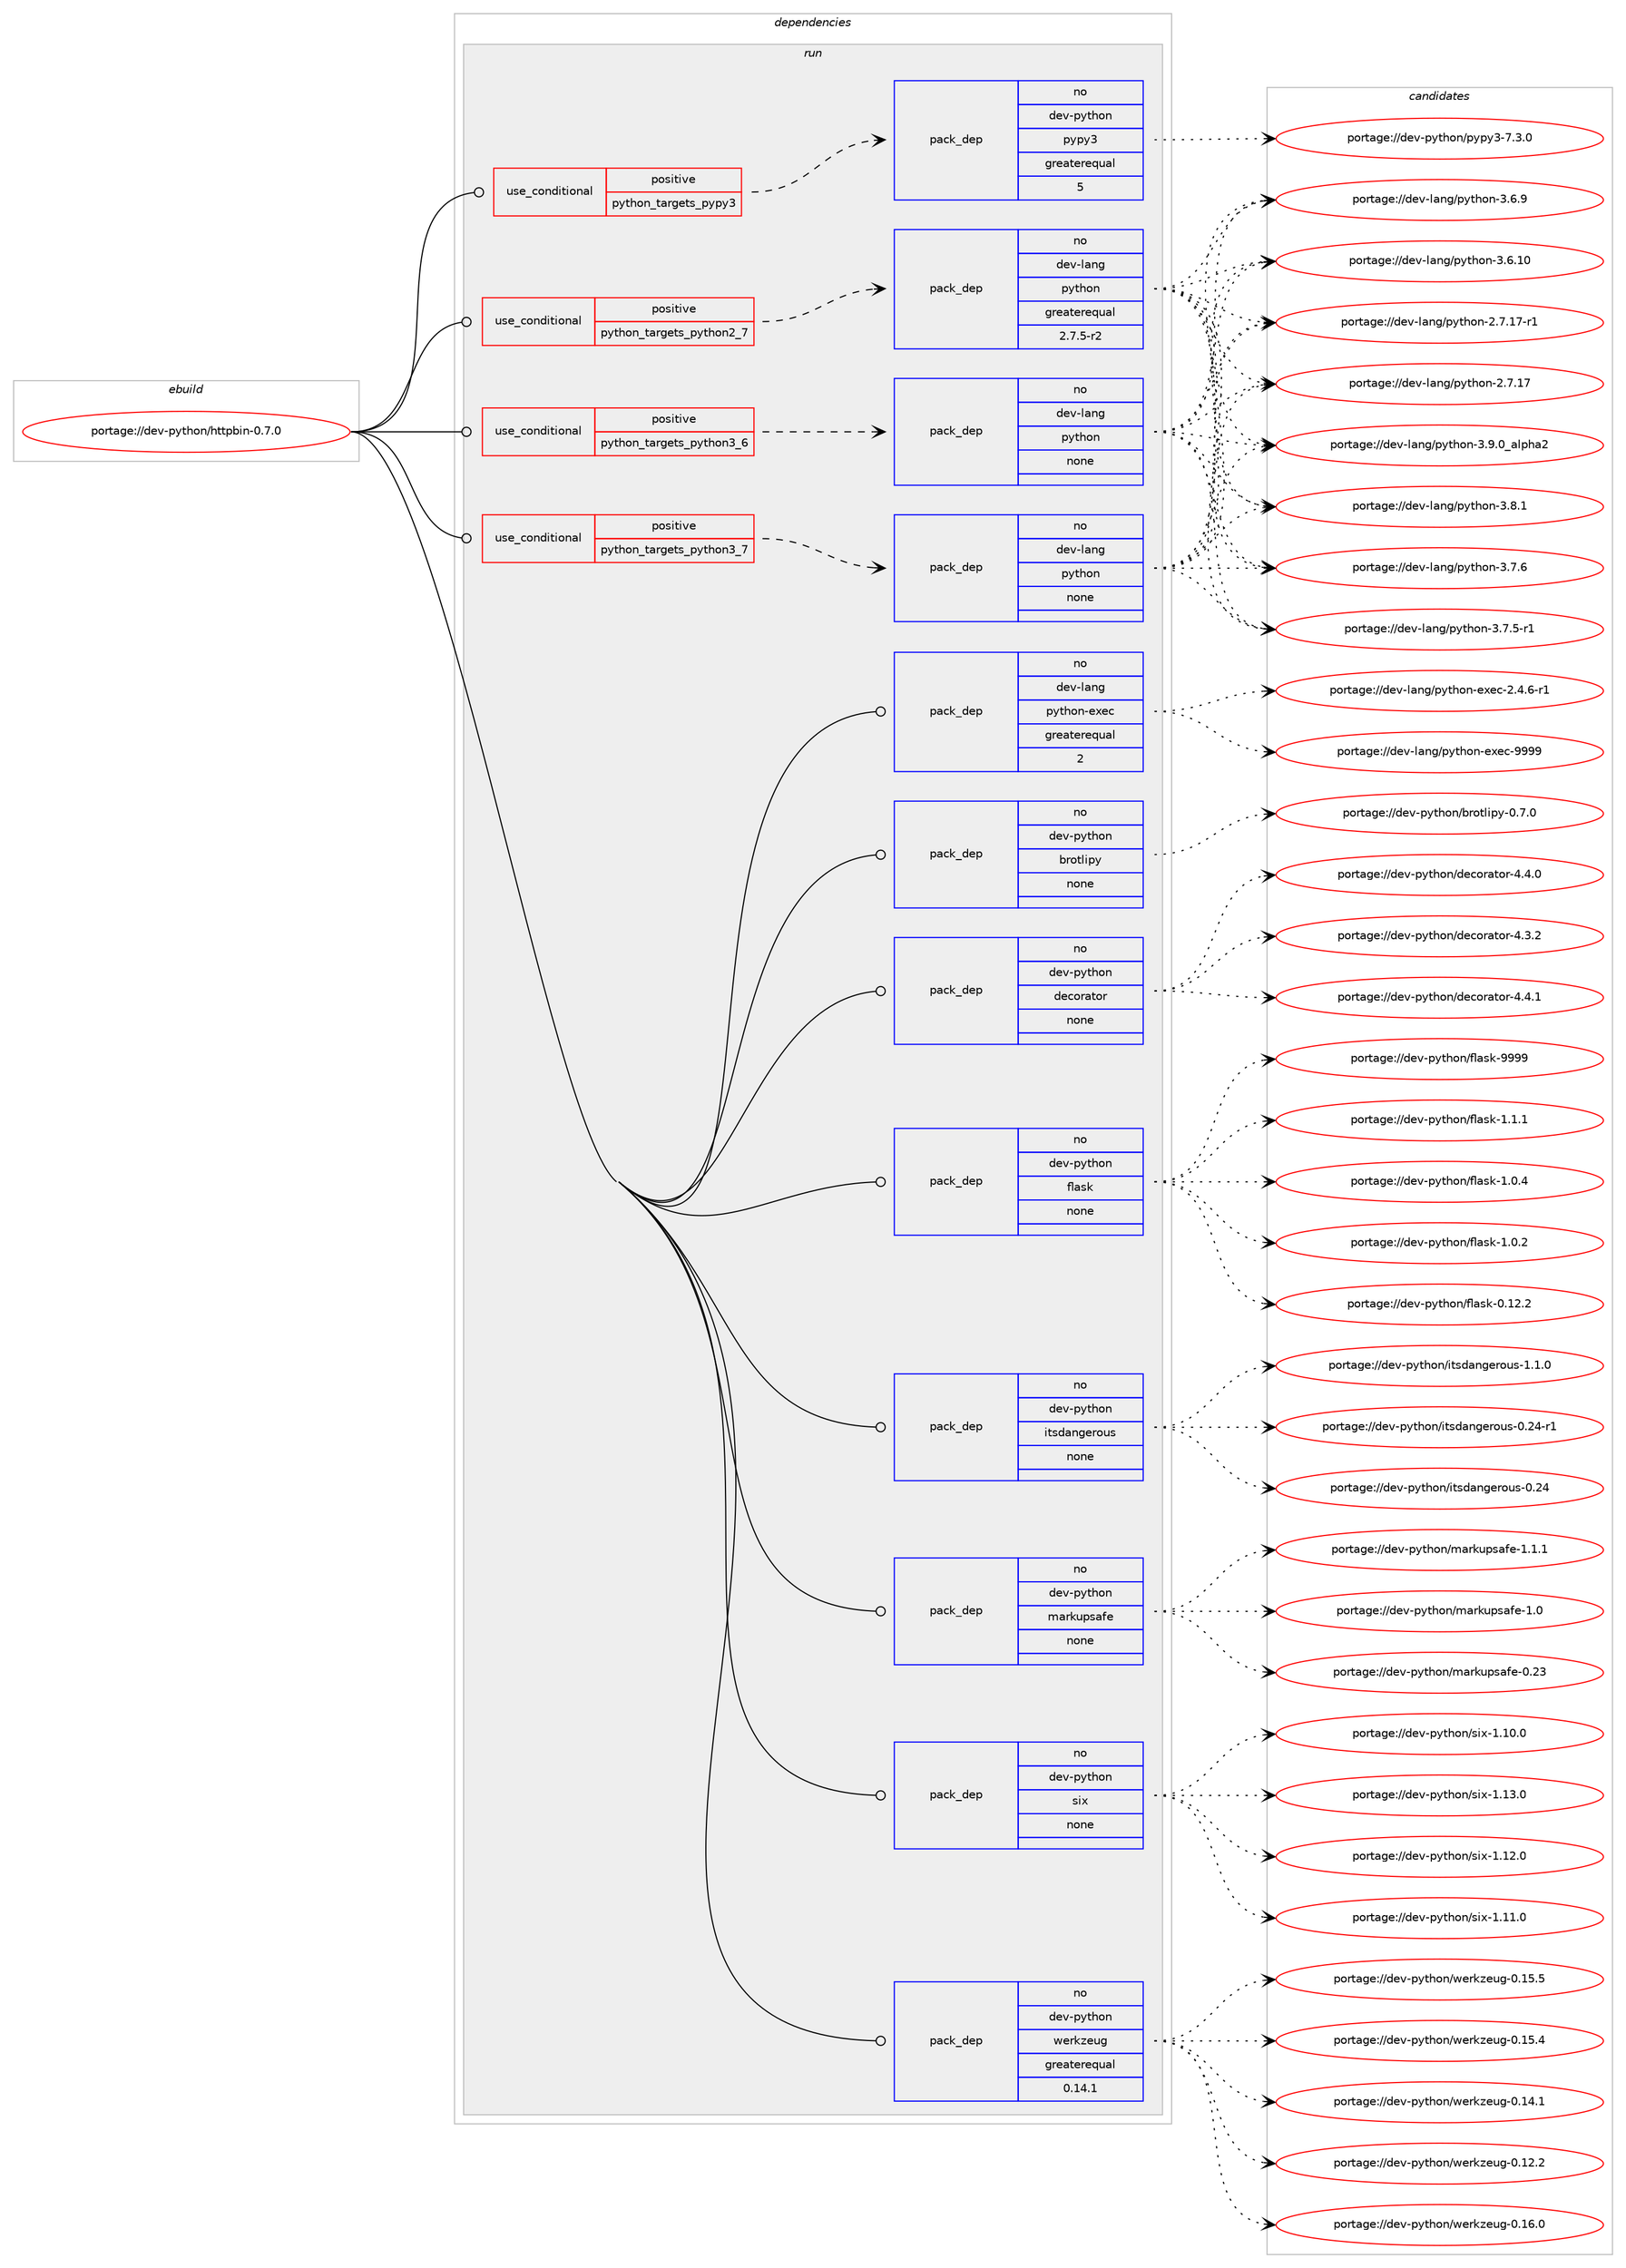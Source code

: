 digraph prolog {

# *************
# Graph options
# *************

newrank=true;
concentrate=true;
compound=true;
graph [rankdir=LR,fontname=Helvetica,fontsize=10,ranksep=1.5];#, ranksep=2.5, nodesep=0.2];
edge  [arrowhead=vee];
node  [fontname=Helvetica,fontsize=10];

# **********
# The ebuild
# **********

subgraph cluster_leftcol {
color=gray;
label=<<i>ebuild</i>>;
id [label="portage://dev-python/httpbin-0.7.0", color=red, width=4, href="../dev-python/httpbin-0.7.0.svg"];
}

# ****************
# The dependencies
# ****************

subgraph cluster_midcol {
color=gray;
label=<<i>dependencies</i>>;
subgraph cluster_compile {
fillcolor="#eeeeee";
style=filled;
label=<<i>compile</i>>;
}
subgraph cluster_compileandrun {
fillcolor="#eeeeee";
style=filled;
label=<<i>compile and run</i>>;
}
subgraph cluster_run {
fillcolor="#eeeeee";
style=filled;
label=<<i>run</i>>;
subgraph cond114830 {
dependency456679 [label=<<TABLE BORDER="0" CELLBORDER="1" CELLSPACING="0" CELLPADDING="4"><TR><TD ROWSPAN="3" CELLPADDING="10">use_conditional</TD></TR><TR><TD>positive</TD></TR><TR><TD>python_targets_pypy3</TD></TR></TABLE>>, shape=none, color=red];
subgraph pack336866 {
dependency456680 [label=<<TABLE BORDER="0" CELLBORDER="1" CELLSPACING="0" CELLPADDING="4" WIDTH="220"><TR><TD ROWSPAN="6" CELLPADDING="30">pack_dep</TD></TR><TR><TD WIDTH="110">no</TD></TR><TR><TD>dev-python</TD></TR><TR><TD>pypy3</TD></TR><TR><TD>greaterequal</TD></TR><TR><TD>5</TD></TR></TABLE>>, shape=none, color=blue];
}
dependency456679:e -> dependency456680:w [weight=20,style="dashed",arrowhead="vee"];
}
id:e -> dependency456679:w [weight=20,style="solid",arrowhead="odot"];
subgraph cond114831 {
dependency456681 [label=<<TABLE BORDER="0" CELLBORDER="1" CELLSPACING="0" CELLPADDING="4"><TR><TD ROWSPAN="3" CELLPADDING="10">use_conditional</TD></TR><TR><TD>positive</TD></TR><TR><TD>python_targets_python2_7</TD></TR></TABLE>>, shape=none, color=red];
subgraph pack336867 {
dependency456682 [label=<<TABLE BORDER="0" CELLBORDER="1" CELLSPACING="0" CELLPADDING="4" WIDTH="220"><TR><TD ROWSPAN="6" CELLPADDING="30">pack_dep</TD></TR><TR><TD WIDTH="110">no</TD></TR><TR><TD>dev-lang</TD></TR><TR><TD>python</TD></TR><TR><TD>greaterequal</TD></TR><TR><TD>2.7.5-r2</TD></TR></TABLE>>, shape=none, color=blue];
}
dependency456681:e -> dependency456682:w [weight=20,style="dashed",arrowhead="vee"];
}
id:e -> dependency456681:w [weight=20,style="solid",arrowhead="odot"];
subgraph cond114832 {
dependency456683 [label=<<TABLE BORDER="0" CELLBORDER="1" CELLSPACING="0" CELLPADDING="4"><TR><TD ROWSPAN="3" CELLPADDING="10">use_conditional</TD></TR><TR><TD>positive</TD></TR><TR><TD>python_targets_python3_6</TD></TR></TABLE>>, shape=none, color=red];
subgraph pack336868 {
dependency456684 [label=<<TABLE BORDER="0" CELLBORDER="1" CELLSPACING="0" CELLPADDING="4" WIDTH="220"><TR><TD ROWSPAN="6" CELLPADDING="30">pack_dep</TD></TR><TR><TD WIDTH="110">no</TD></TR><TR><TD>dev-lang</TD></TR><TR><TD>python</TD></TR><TR><TD>none</TD></TR><TR><TD></TD></TR></TABLE>>, shape=none, color=blue];
}
dependency456683:e -> dependency456684:w [weight=20,style="dashed",arrowhead="vee"];
}
id:e -> dependency456683:w [weight=20,style="solid",arrowhead="odot"];
subgraph cond114833 {
dependency456685 [label=<<TABLE BORDER="0" CELLBORDER="1" CELLSPACING="0" CELLPADDING="4"><TR><TD ROWSPAN="3" CELLPADDING="10">use_conditional</TD></TR><TR><TD>positive</TD></TR><TR><TD>python_targets_python3_7</TD></TR></TABLE>>, shape=none, color=red];
subgraph pack336869 {
dependency456686 [label=<<TABLE BORDER="0" CELLBORDER="1" CELLSPACING="0" CELLPADDING="4" WIDTH="220"><TR><TD ROWSPAN="6" CELLPADDING="30">pack_dep</TD></TR><TR><TD WIDTH="110">no</TD></TR><TR><TD>dev-lang</TD></TR><TR><TD>python</TD></TR><TR><TD>none</TD></TR><TR><TD></TD></TR></TABLE>>, shape=none, color=blue];
}
dependency456685:e -> dependency456686:w [weight=20,style="dashed",arrowhead="vee"];
}
id:e -> dependency456685:w [weight=20,style="solid",arrowhead="odot"];
subgraph pack336870 {
dependency456687 [label=<<TABLE BORDER="0" CELLBORDER="1" CELLSPACING="0" CELLPADDING="4" WIDTH="220"><TR><TD ROWSPAN="6" CELLPADDING="30">pack_dep</TD></TR><TR><TD WIDTH="110">no</TD></TR><TR><TD>dev-lang</TD></TR><TR><TD>python-exec</TD></TR><TR><TD>greaterequal</TD></TR><TR><TD>2</TD></TR></TABLE>>, shape=none, color=blue];
}
id:e -> dependency456687:w [weight=20,style="solid",arrowhead="odot"];
subgraph pack336871 {
dependency456688 [label=<<TABLE BORDER="0" CELLBORDER="1" CELLSPACING="0" CELLPADDING="4" WIDTH="220"><TR><TD ROWSPAN="6" CELLPADDING="30">pack_dep</TD></TR><TR><TD WIDTH="110">no</TD></TR><TR><TD>dev-python</TD></TR><TR><TD>brotlipy</TD></TR><TR><TD>none</TD></TR><TR><TD></TD></TR></TABLE>>, shape=none, color=blue];
}
id:e -> dependency456688:w [weight=20,style="solid",arrowhead="odot"];
subgraph pack336872 {
dependency456689 [label=<<TABLE BORDER="0" CELLBORDER="1" CELLSPACING="0" CELLPADDING="4" WIDTH="220"><TR><TD ROWSPAN="6" CELLPADDING="30">pack_dep</TD></TR><TR><TD WIDTH="110">no</TD></TR><TR><TD>dev-python</TD></TR><TR><TD>decorator</TD></TR><TR><TD>none</TD></TR><TR><TD></TD></TR></TABLE>>, shape=none, color=blue];
}
id:e -> dependency456689:w [weight=20,style="solid",arrowhead="odot"];
subgraph pack336873 {
dependency456690 [label=<<TABLE BORDER="0" CELLBORDER="1" CELLSPACING="0" CELLPADDING="4" WIDTH="220"><TR><TD ROWSPAN="6" CELLPADDING="30">pack_dep</TD></TR><TR><TD WIDTH="110">no</TD></TR><TR><TD>dev-python</TD></TR><TR><TD>flask</TD></TR><TR><TD>none</TD></TR><TR><TD></TD></TR></TABLE>>, shape=none, color=blue];
}
id:e -> dependency456690:w [weight=20,style="solid",arrowhead="odot"];
subgraph pack336874 {
dependency456691 [label=<<TABLE BORDER="0" CELLBORDER="1" CELLSPACING="0" CELLPADDING="4" WIDTH="220"><TR><TD ROWSPAN="6" CELLPADDING="30">pack_dep</TD></TR><TR><TD WIDTH="110">no</TD></TR><TR><TD>dev-python</TD></TR><TR><TD>itsdangerous</TD></TR><TR><TD>none</TD></TR><TR><TD></TD></TR></TABLE>>, shape=none, color=blue];
}
id:e -> dependency456691:w [weight=20,style="solid",arrowhead="odot"];
subgraph pack336875 {
dependency456692 [label=<<TABLE BORDER="0" CELLBORDER="1" CELLSPACING="0" CELLPADDING="4" WIDTH="220"><TR><TD ROWSPAN="6" CELLPADDING="30">pack_dep</TD></TR><TR><TD WIDTH="110">no</TD></TR><TR><TD>dev-python</TD></TR><TR><TD>markupsafe</TD></TR><TR><TD>none</TD></TR><TR><TD></TD></TR></TABLE>>, shape=none, color=blue];
}
id:e -> dependency456692:w [weight=20,style="solid",arrowhead="odot"];
subgraph pack336876 {
dependency456693 [label=<<TABLE BORDER="0" CELLBORDER="1" CELLSPACING="0" CELLPADDING="4" WIDTH="220"><TR><TD ROWSPAN="6" CELLPADDING="30">pack_dep</TD></TR><TR><TD WIDTH="110">no</TD></TR><TR><TD>dev-python</TD></TR><TR><TD>six</TD></TR><TR><TD>none</TD></TR><TR><TD></TD></TR></TABLE>>, shape=none, color=blue];
}
id:e -> dependency456693:w [weight=20,style="solid",arrowhead="odot"];
subgraph pack336877 {
dependency456694 [label=<<TABLE BORDER="0" CELLBORDER="1" CELLSPACING="0" CELLPADDING="4" WIDTH="220"><TR><TD ROWSPAN="6" CELLPADDING="30">pack_dep</TD></TR><TR><TD WIDTH="110">no</TD></TR><TR><TD>dev-python</TD></TR><TR><TD>werkzeug</TD></TR><TR><TD>greaterequal</TD></TR><TR><TD>0.14.1</TD></TR></TABLE>>, shape=none, color=blue];
}
id:e -> dependency456694:w [weight=20,style="solid",arrowhead="odot"];
}
}

# **************
# The candidates
# **************

subgraph cluster_choices {
rank=same;
color=gray;
label=<<i>candidates</i>>;

subgraph choice336866 {
color=black;
nodesep=1;
choice100101118451121211161041111104711212111212151455546514648 [label="portage://dev-python/pypy3-7.3.0", color=red, width=4,href="../dev-python/pypy3-7.3.0.svg"];
dependency456680:e -> choice100101118451121211161041111104711212111212151455546514648:w [style=dotted,weight="100"];
}
subgraph choice336867 {
color=black;
nodesep=1;
choice10010111845108971101034711212111610411111045514657464895971081121049750 [label="portage://dev-lang/python-3.9.0_alpha2", color=red, width=4,href="../dev-lang/python-3.9.0_alpha2.svg"];
choice100101118451089711010347112121116104111110455146564649 [label="portage://dev-lang/python-3.8.1", color=red, width=4,href="../dev-lang/python-3.8.1.svg"];
choice100101118451089711010347112121116104111110455146554654 [label="portage://dev-lang/python-3.7.6", color=red, width=4,href="../dev-lang/python-3.7.6.svg"];
choice1001011184510897110103471121211161041111104551465546534511449 [label="portage://dev-lang/python-3.7.5-r1", color=red, width=4,href="../dev-lang/python-3.7.5-r1.svg"];
choice100101118451089711010347112121116104111110455146544657 [label="portage://dev-lang/python-3.6.9", color=red, width=4,href="../dev-lang/python-3.6.9.svg"];
choice10010111845108971101034711212111610411111045514654464948 [label="portage://dev-lang/python-3.6.10", color=red, width=4,href="../dev-lang/python-3.6.10.svg"];
choice100101118451089711010347112121116104111110455046554649554511449 [label="portage://dev-lang/python-2.7.17-r1", color=red, width=4,href="../dev-lang/python-2.7.17-r1.svg"];
choice10010111845108971101034711212111610411111045504655464955 [label="portage://dev-lang/python-2.7.17", color=red, width=4,href="../dev-lang/python-2.7.17.svg"];
dependency456682:e -> choice10010111845108971101034711212111610411111045514657464895971081121049750:w [style=dotted,weight="100"];
dependency456682:e -> choice100101118451089711010347112121116104111110455146564649:w [style=dotted,weight="100"];
dependency456682:e -> choice100101118451089711010347112121116104111110455146554654:w [style=dotted,weight="100"];
dependency456682:e -> choice1001011184510897110103471121211161041111104551465546534511449:w [style=dotted,weight="100"];
dependency456682:e -> choice100101118451089711010347112121116104111110455146544657:w [style=dotted,weight="100"];
dependency456682:e -> choice10010111845108971101034711212111610411111045514654464948:w [style=dotted,weight="100"];
dependency456682:e -> choice100101118451089711010347112121116104111110455046554649554511449:w [style=dotted,weight="100"];
dependency456682:e -> choice10010111845108971101034711212111610411111045504655464955:w [style=dotted,weight="100"];
}
subgraph choice336868 {
color=black;
nodesep=1;
choice10010111845108971101034711212111610411111045514657464895971081121049750 [label="portage://dev-lang/python-3.9.0_alpha2", color=red, width=4,href="../dev-lang/python-3.9.0_alpha2.svg"];
choice100101118451089711010347112121116104111110455146564649 [label="portage://dev-lang/python-3.8.1", color=red, width=4,href="../dev-lang/python-3.8.1.svg"];
choice100101118451089711010347112121116104111110455146554654 [label="portage://dev-lang/python-3.7.6", color=red, width=4,href="../dev-lang/python-3.7.6.svg"];
choice1001011184510897110103471121211161041111104551465546534511449 [label="portage://dev-lang/python-3.7.5-r1", color=red, width=4,href="../dev-lang/python-3.7.5-r1.svg"];
choice100101118451089711010347112121116104111110455146544657 [label="portage://dev-lang/python-3.6.9", color=red, width=4,href="../dev-lang/python-3.6.9.svg"];
choice10010111845108971101034711212111610411111045514654464948 [label="portage://dev-lang/python-3.6.10", color=red, width=4,href="../dev-lang/python-3.6.10.svg"];
choice100101118451089711010347112121116104111110455046554649554511449 [label="portage://dev-lang/python-2.7.17-r1", color=red, width=4,href="../dev-lang/python-2.7.17-r1.svg"];
choice10010111845108971101034711212111610411111045504655464955 [label="portage://dev-lang/python-2.7.17", color=red, width=4,href="../dev-lang/python-2.7.17.svg"];
dependency456684:e -> choice10010111845108971101034711212111610411111045514657464895971081121049750:w [style=dotted,weight="100"];
dependency456684:e -> choice100101118451089711010347112121116104111110455146564649:w [style=dotted,weight="100"];
dependency456684:e -> choice100101118451089711010347112121116104111110455146554654:w [style=dotted,weight="100"];
dependency456684:e -> choice1001011184510897110103471121211161041111104551465546534511449:w [style=dotted,weight="100"];
dependency456684:e -> choice100101118451089711010347112121116104111110455146544657:w [style=dotted,weight="100"];
dependency456684:e -> choice10010111845108971101034711212111610411111045514654464948:w [style=dotted,weight="100"];
dependency456684:e -> choice100101118451089711010347112121116104111110455046554649554511449:w [style=dotted,weight="100"];
dependency456684:e -> choice10010111845108971101034711212111610411111045504655464955:w [style=dotted,weight="100"];
}
subgraph choice336869 {
color=black;
nodesep=1;
choice10010111845108971101034711212111610411111045514657464895971081121049750 [label="portage://dev-lang/python-3.9.0_alpha2", color=red, width=4,href="../dev-lang/python-3.9.0_alpha2.svg"];
choice100101118451089711010347112121116104111110455146564649 [label="portage://dev-lang/python-3.8.1", color=red, width=4,href="../dev-lang/python-3.8.1.svg"];
choice100101118451089711010347112121116104111110455146554654 [label="portage://dev-lang/python-3.7.6", color=red, width=4,href="../dev-lang/python-3.7.6.svg"];
choice1001011184510897110103471121211161041111104551465546534511449 [label="portage://dev-lang/python-3.7.5-r1", color=red, width=4,href="../dev-lang/python-3.7.5-r1.svg"];
choice100101118451089711010347112121116104111110455146544657 [label="portage://dev-lang/python-3.6.9", color=red, width=4,href="../dev-lang/python-3.6.9.svg"];
choice10010111845108971101034711212111610411111045514654464948 [label="portage://dev-lang/python-3.6.10", color=red, width=4,href="../dev-lang/python-3.6.10.svg"];
choice100101118451089711010347112121116104111110455046554649554511449 [label="portage://dev-lang/python-2.7.17-r1", color=red, width=4,href="../dev-lang/python-2.7.17-r1.svg"];
choice10010111845108971101034711212111610411111045504655464955 [label="portage://dev-lang/python-2.7.17", color=red, width=4,href="../dev-lang/python-2.7.17.svg"];
dependency456686:e -> choice10010111845108971101034711212111610411111045514657464895971081121049750:w [style=dotted,weight="100"];
dependency456686:e -> choice100101118451089711010347112121116104111110455146564649:w [style=dotted,weight="100"];
dependency456686:e -> choice100101118451089711010347112121116104111110455146554654:w [style=dotted,weight="100"];
dependency456686:e -> choice1001011184510897110103471121211161041111104551465546534511449:w [style=dotted,weight="100"];
dependency456686:e -> choice100101118451089711010347112121116104111110455146544657:w [style=dotted,weight="100"];
dependency456686:e -> choice10010111845108971101034711212111610411111045514654464948:w [style=dotted,weight="100"];
dependency456686:e -> choice100101118451089711010347112121116104111110455046554649554511449:w [style=dotted,weight="100"];
dependency456686:e -> choice10010111845108971101034711212111610411111045504655464955:w [style=dotted,weight="100"];
}
subgraph choice336870 {
color=black;
nodesep=1;
choice10010111845108971101034711212111610411111045101120101994557575757 [label="portage://dev-lang/python-exec-9999", color=red, width=4,href="../dev-lang/python-exec-9999.svg"];
choice10010111845108971101034711212111610411111045101120101994550465246544511449 [label="portage://dev-lang/python-exec-2.4.6-r1", color=red, width=4,href="../dev-lang/python-exec-2.4.6-r1.svg"];
dependency456687:e -> choice10010111845108971101034711212111610411111045101120101994557575757:w [style=dotted,weight="100"];
dependency456687:e -> choice10010111845108971101034711212111610411111045101120101994550465246544511449:w [style=dotted,weight="100"];
}
subgraph choice336871 {
color=black;
nodesep=1;
choice100101118451121211161041111104798114111116108105112121454846554648 [label="portage://dev-python/brotlipy-0.7.0", color=red, width=4,href="../dev-python/brotlipy-0.7.0.svg"];
dependency456688:e -> choice100101118451121211161041111104798114111116108105112121454846554648:w [style=dotted,weight="100"];
}
subgraph choice336872 {
color=black;
nodesep=1;
choice10010111845112121116104111110471001019911111497116111114455246524649 [label="portage://dev-python/decorator-4.4.1", color=red, width=4,href="../dev-python/decorator-4.4.1.svg"];
choice10010111845112121116104111110471001019911111497116111114455246524648 [label="portage://dev-python/decorator-4.4.0", color=red, width=4,href="../dev-python/decorator-4.4.0.svg"];
choice10010111845112121116104111110471001019911111497116111114455246514650 [label="portage://dev-python/decorator-4.3.2", color=red, width=4,href="../dev-python/decorator-4.3.2.svg"];
dependency456689:e -> choice10010111845112121116104111110471001019911111497116111114455246524649:w [style=dotted,weight="100"];
dependency456689:e -> choice10010111845112121116104111110471001019911111497116111114455246524648:w [style=dotted,weight="100"];
dependency456689:e -> choice10010111845112121116104111110471001019911111497116111114455246514650:w [style=dotted,weight="100"];
}
subgraph choice336873 {
color=black;
nodesep=1;
choice1001011184511212111610411111047102108971151074557575757 [label="portage://dev-python/flask-9999", color=red, width=4,href="../dev-python/flask-9999.svg"];
choice100101118451121211161041111104710210897115107454946494649 [label="portage://dev-python/flask-1.1.1", color=red, width=4,href="../dev-python/flask-1.1.1.svg"];
choice100101118451121211161041111104710210897115107454946484652 [label="portage://dev-python/flask-1.0.4", color=red, width=4,href="../dev-python/flask-1.0.4.svg"];
choice100101118451121211161041111104710210897115107454946484650 [label="portage://dev-python/flask-1.0.2", color=red, width=4,href="../dev-python/flask-1.0.2.svg"];
choice10010111845112121116104111110471021089711510745484649504650 [label="portage://dev-python/flask-0.12.2", color=red, width=4,href="../dev-python/flask-0.12.2.svg"];
dependency456690:e -> choice1001011184511212111610411111047102108971151074557575757:w [style=dotted,weight="100"];
dependency456690:e -> choice100101118451121211161041111104710210897115107454946494649:w [style=dotted,weight="100"];
dependency456690:e -> choice100101118451121211161041111104710210897115107454946484652:w [style=dotted,weight="100"];
dependency456690:e -> choice100101118451121211161041111104710210897115107454946484650:w [style=dotted,weight="100"];
dependency456690:e -> choice10010111845112121116104111110471021089711510745484649504650:w [style=dotted,weight="100"];
}
subgraph choice336874 {
color=black;
nodesep=1;
choice100101118451121211161041111104710511611510097110103101114111117115454946494648 [label="portage://dev-python/itsdangerous-1.1.0", color=red, width=4,href="../dev-python/itsdangerous-1.1.0.svg"];
choice10010111845112121116104111110471051161151009711010310111411111711545484650524511449 [label="portage://dev-python/itsdangerous-0.24-r1", color=red, width=4,href="../dev-python/itsdangerous-0.24-r1.svg"];
choice1001011184511212111610411111047105116115100971101031011141111171154548465052 [label="portage://dev-python/itsdangerous-0.24", color=red, width=4,href="../dev-python/itsdangerous-0.24.svg"];
dependency456691:e -> choice100101118451121211161041111104710511611510097110103101114111117115454946494648:w [style=dotted,weight="100"];
dependency456691:e -> choice10010111845112121116104111110471051161151009711010310111411111711545484650524511449:w [style=dotted,weight="100"];
dependency456691:e -> choice1001011184511212111610411111047105116115100971101031011141111171154548465052:w [style=dotted,weight="100"];
}
subgraph choice336875 {
color=black;
nodesep=1;
choice10010111845112121116104111110471099711410711711211597102101454946494649 [label="portage://dev-python/markupsafe-1.1.1", color=red, width=4,href="../dev-python/markupsafe-1.1.1.svg"];
choice1001011184511212111610411111047109971141071171121159710210145494648 [label="portage://dev-python/markupsafe-1.0", color=red, width=4,href="../dev-python/markupsafe-1.0.svg"];
choice100101118451121211161041111104710997114107117112115971021014548465051 [label="portage://dev-python/markupsafe-0.23", color=red, width=4,href="../dev-python/markupsafe-0.23.svg"];
dependency456692:e -> choice10010111845112121116104111110471099711410711711211597102101454946494649:w [style=dotted,weight="100"];
dependency456692:e -> choice1001011184511212111610411111047109971141071171121159710210145494648:w [style=dotted,weight="100"];
dependency456692:e -> choice100101118451121211161041111104710997114107117112115971021014548465051:w [style=dotted,weight="100"];
}
subgraph choice336876 {
color=black;
nodesep=1;
choice100101118451121211161041111104711510512045494649514648 [label="portage://dev-python/six-1.13.0", color=red, width=4,href="../dev-python/six-1.13.0.svg"];
choice100101118451121211161041111104711510512045494649504648 [label="portage://dev-python/six-1.12.0", color=red, width=4,href="../dev-python/six-1.12.0.svg"];
choice100101118451121211161041111104711510512045494649494648 [label="portage://dev-python/six-1.11.0", color=red, width=4,href="../dev-python/six-1.11.0.svg"];
choice100101118451121211161041111104711510512045494649484648 [label="portage://dev-python/six-1.10.0", color=red, width=4,href="../dev-python/six-1.10.0.svg"];
dependency456693:e -> choice100101118451121211161041111104711510512045494649514648:w [style=dotted,weight="100"];
dependency456693:e -> choice100101118451121211161041111104711510512045494649504648:w [style=dotted,weight="100"];
dependency456693:e -> choice100101118451121211161041111104711510512045494649494648:w [style=dotted,weight="100"];
dependency456693:e -> choice100101118451121211161041111104711510512045494649484648:w [style=dotted,weight="100"];
}
subgraph choice336877 {
color=black;
nodesep=1;
choice100101118451121211161041111104711910111410712210111710345484649544648 [label="portage://dev-python/werkzeug-0.16.0", color=red, width=4,href="../dev-python/werkzeug-0.16.0.svg"];
choice100101118451121211161041111104711910111410712210111710345484649534653 [label="portage://dev-python/werkzeug-0.15.5", color=red, width=4,href="../dev-python/werkzeug-0.15.5.svg"];
choice100101118451121211161041111104711910111410712210111710345484649534652 [label="portage://dev-python/werkzeug-0.15.4", color=red, width=4,href="../dev-python/werkzeug-0.15.4.svg"];
choice100101118451121211161041111104711910111410712210111710345484649524649 [label="portage://dev-python/werkzeug-0.14.1", color=red, width=4,href="../dev-python/werkzeug-0.14.1.svg"];
choice100101118451121211161041111104711910111410712210111710345484649504650 [label="portage://dev-python/werkzeug-0.12.2", color=red, width=4,href="../dev-python/werkzeug-0.12.2.svg"];
dependency456694:e -> choice100101118451121211161041111104711910111410712210111710345484649544648:w [style=dotted,weight="100"];
dependency456694:e -> choice100101118451121211161041111104711910111410712210111710345484649534653:w [style=dotted,weight="100"];
dependency456694:e -> choice100101118451121211161041111104711910111410712210111710345484649534652:w [style=dotted,weight="100"];
dependency456694:e -> choice100101118451121211161041111104711910111410712210111710345484649524649:w [style=dotted,weight="100"];
dependency456694:e -> choice100101118451121211161041111104711910111410712210111710345484649504650:w [style=dotted,weight="100"];
}
}

}
